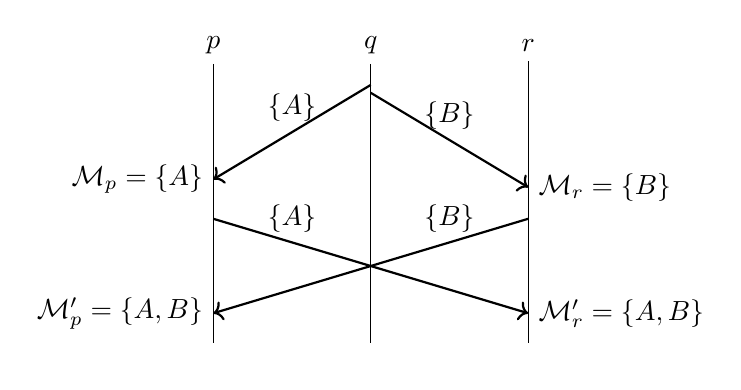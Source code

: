 \begin{tikzpicture}
% Timelimes
\node (p-start) at (0, 0.5) {$p$};
\node (p-end)   at (0, -3.4) {};
\node (q-start) at (2, 0.5) {$q$};
\node (q-end)   at (2, -3.4) {};
\node (r-start) at (4, 0.5) {$r$};
\node (r-end)   at (4, -3.4) {};
\draw (p-start) -- (p-end);
\draw (q-start) -- (q-end);
\draw (r-start) -- (r-end);

% Messages
\draw[thick,->] (2, 0) to node [above] {$\{A\}$} (0, -1.2) node [left] {$\mathcal{M}_p = \{A\}$};

\draw[thick,->] (2, -0.1) to node [above] {$\{B\}$} (4, -1.3) node [right] {$\mathcal{M}_r = \{B\}$};

\draw[thick,->] (0, -1.7) to node [above,pos=0.25] {$\{A\}$} (4, -2.9) node [right] {$\mathcal{M}_r' = \{A,B\}$};

\draw[thick,->] (4, -1.7) to node [above,pos=0.25] {$\{B\}$} (0, -2.9) node [left] {$\mathcal{M}_p' = \{A,B\}$};

\end{tikzpicture}
